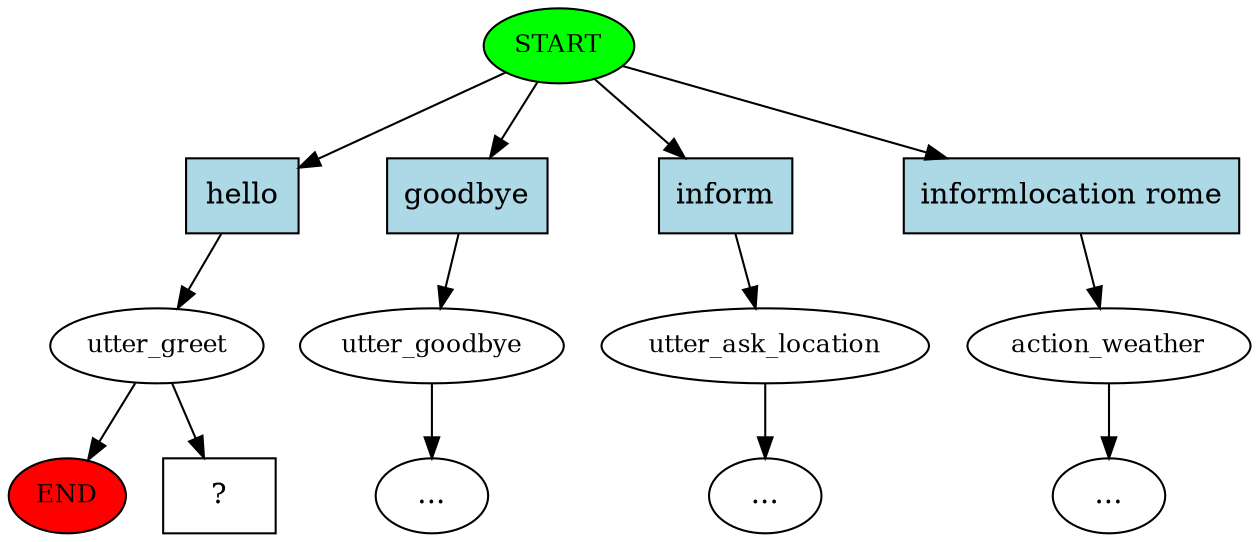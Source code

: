 digraph  {
0 [class="start active", fillcolor=green, fontsize=12, label=START, style=filled];
"-1" [class=end, fillcolor=red, fontsize=12, label=END, style=filled];
1 [class=active, fontsize=12, label=utter_greet];
2 [class="", fontsize=12, label=utter_goodbye];
"-3" [class=ellipsis, label="..."];
3 [class="", fontsize=12, label=utter_ask_location];
"-4" [class=ellipsis, label="..."];
4 [class="", fontsize=12, label=action_weather];
"-6" [class=ellipsis, label="..."];
7 [class="intent dashed active", label="  ?  ", shape=rect];
8 [class="intent active", fillcolor=lightblue, label=hello, shape=rect, style=filled];
9 [class=intent, fillcolor=lightblue, label=goodbye, shape=rect, style=filled];
10 [class=intent, fillcolor=lightblue, label=inform, shape=rect, style=filled];
11 [class=intent, fillcolor=lightblue, label="informlocation rome", shape=rect, style=filled];
0 -> 8  [class=active, key=0];
0 -> 9  [class="", key=0];
0 -> 10  [class="", key=0];
0 -> 11  [class="", key=0];
1 -> "-1"  [class="", key=NONE, label=""];
1 -> 7  [class=active, key=NONE, label=""];
2 -> "-3"  [class="", key=NONE, label=""];
3 -> "-4"  [class="", key=NONE, label=""];
4 -> "-6"  [class="", key=NONE, label=""];
8 -> 1  [class=active, key=0];
9 -> 2  [class="", key=0];
10 -> 3  [class="", key=0];
11 -> 4  [class="", key=0];
}
